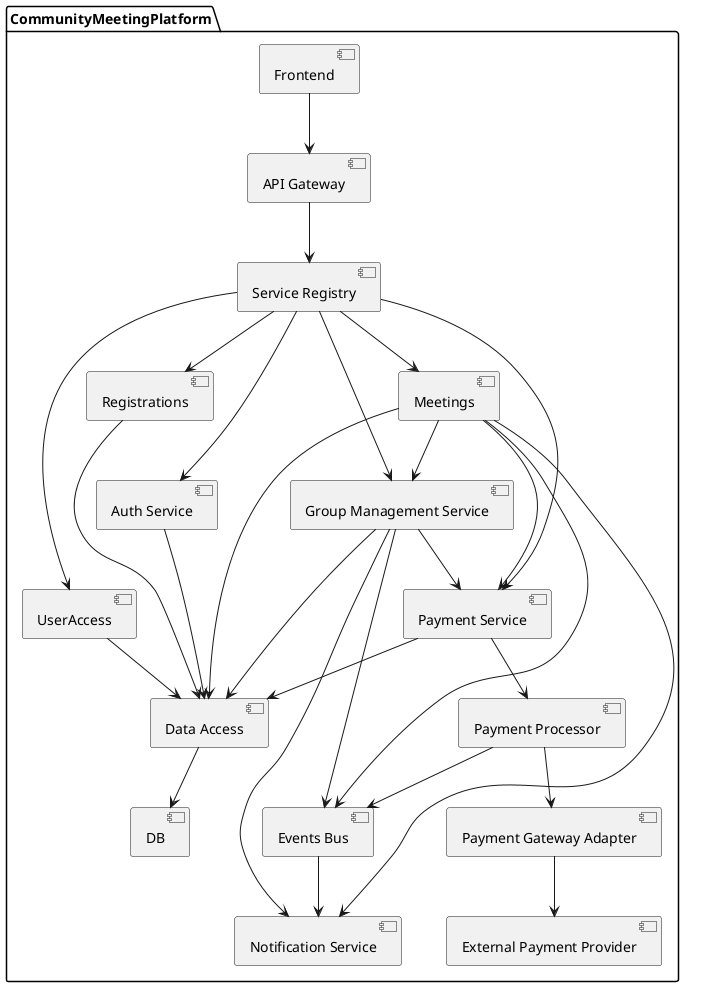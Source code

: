 @startuml

package CommunityMeetingPlatform {

[Frontend] as WebClient
[API Gateway] as APIGW
[Service Registry] as ServiceRegistry
[Auth Service] as AuthSvc
[UserAccess] as UserAccess
[Registrations] as Registrations
[Group Management Service] as GroupSvc
[Meetings] as MeetingSvc
[Payment Service] as PaySvc
[Payment Processor] as PaymentProcessor
[Payment Gateway Adapter] as PayAdapter
[External Payment Provider] as ExtPay
[Notification Service] as NotiSvc
[Events Bus] as EventBus
[Data Access] as DataAccess
[DB] as DB

WebClient --> APIGW
APIGW --> ServiceRegistry
ServiceRegistry --> AuthSvc
ServiceRegistry --> UserAccess
ServiceRegistry --> Registrations
ServiceRegistry --> GroupSvc
ServiceRegistry --> MeetingSvc
ServiceRegistry --> PaySvc

AuthSvc --> DataAccess
UserAccess --> DataAccess
Registrations --> DataAccess
GroupSvc --> DataAccess
MeetingSvc --> DataAccess
PaySvc --> DataAccess

GroupSvc --> PaySvc
MeetingSvc --> GroupSvc
MeetingSvc --> PaySvc

PaySvc --> PaymentProcessor
PaymentProcessor --> PayAdapter
PayAdapter --> ExtPay

PaymentProcessor --> EventBus
GroupSvc --> EventBus
MeetingSvc --> EventBus
EventBus --> NotiSvc
MeetingSvc --> NotiSvc
GroupSvc --> NotiSvc

DataAccess --> DB
}
@enduml